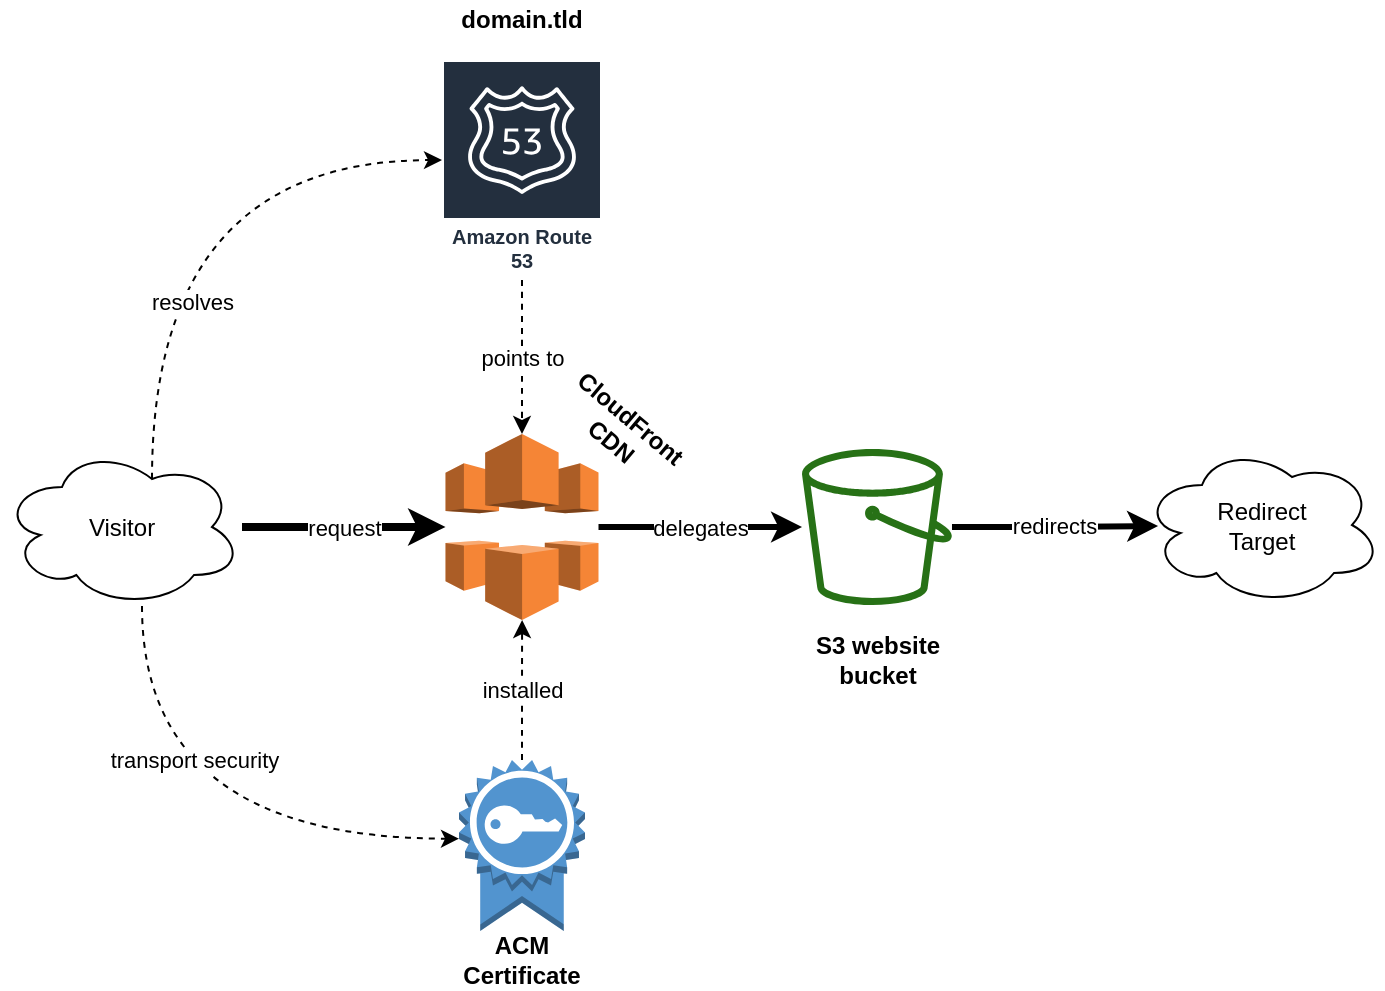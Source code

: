 <mxfile version="19.0.3" type="device"><diagram id="bLdFYKf2IllCLvch3lh3" name="Page-1"><mxGraphModel dx="946" dy="580" grid="1" gridSize="10" guides="1" tooltips="1" connect="1" arrows="1" fold="1" page="1" pageScale="1" pageWidth="827" pageHeight="1169" math="0" shadow="0"><root><mxCell id="0"/><mxCell id="1" parent="0"/><mxCell id="6JAY0YmDQmXM1WL01zPf-9" value="points to" style="edgeStyle=orthogonalEdgeStyle;curved=1;rounded=0;orthogonalLoop=1;jettySize=auto;html=1;entryX=0.5;entryY=0;entryDx=0;entryDy=0;entryPerimeter=0;dashed=1;" parent="1" source="6JAY0YmDQmXM1WL01zPf-2" target="6JAY0YmDQmXM1WL01zPf-4" edge="1"><mxGeometry relative="1" as="geometry"/></mxCell><mxCell id="6JAY0YmDQmXM1WL01zPf-2" value="Amazon Route 53" style="outlineConnect=0;fontColor=#232F3E;gradientColor=none;strokeColor=#ffffff;fillColor=#232F3E;dashed=0;verticalLabelPosition=middle;verticalAlign=bottom;align=center;html=1;whiteSpace=wrap;fontSize=10;fontStyle=1;spacing=3;shape=mxgraph.aws4.productIcon;prIcon=mxgraph.aws4.route_53;" parent="1" vertex="1"><mxGeometry x="220" y="30" width="80" height="110" as="geometry"/></mxCell><mxCell id="6JAY0YmDQmXM1WL01zPf-13" value="installed" style="edgeStyle=orthogonalEdgeStyle;curved=1;rounded=0;orthogonalLoop=1;jettySize=auto;html=1;dashed=1;" parent="1" source="6JAY0YmDQmXM1WL01zPf-3" target="6JAY0YmDQmXM1WL01zPf-4" edge="1"><mxGeometry relative="1" as="geometry"/></mxCell><mxCell id="6JAY0YmDQmXM1WL01zPf-3" value="" style="outlineConnect=0;dashed=0;verticalLabelPosition=bottom;verticalAlign=top;align=center;html=1;shape=mxgraph.aws3.certificate;fillColor=#5294CF;gradientColor=none;" parent="1" vertex="1"><mxGeometry x="228.5" y="380" width="63" height="85.5" as="geometry"/></mxCell><mxCell id="6JAY0YmDQmXM1WL01zPf-18" value="delegates" style="edgeStyle=orthogonalEdgeStyle;curved=1;rounded=0;orthogonalLoop=1;jettySize=auto;html=1;strokeWidth=3;" parent="1" source="6JAY0YmDQmXM1WL01zPf-4" target="6JAY0YmDQmXM1WL01zPf-5" edge="1"><mxGeometry relative="1" as="geometry"/></mxCell><mxCell id="6JAY0YmDQmXM1WL01zPf-4" value="" style="outlineConnect=0;dashed=0;verticalLabelPosition=bottom;verticalAlign=top;align=center;html=1;shape=mxgraph.aws3.cloudfront;fillColor=#F58536;gradientColor=none;" parent="1" vertex="1"><mxGeometry x="221.75" y="217" width="76.5" height="93" as="geometry"/></mxCell><mxCell id="6JAY0YmDQmXM1WL01zPf-5" value="" style="outlineConnect=0;fontColor=#232F3E;gradientColor=none;fillColor=#277116;strokeColor=none;dashed=0;verticalLabelPosition=bottom;verticalAlign=top;align=center;html=1;fontSize=12;fontStyle=0;aspect=fixed;pointerEvents=1;shape=mxgraph.aws4.bucket;" parent="1" vertex="1"><mxGeometry x="400" y="224.5" width="75" height="78" as="geometry"/></mxCell><mxCell id="6JAY0YmDQmXM1WL01zPf-8" style="edgeStyle=orthogonalEdgeStyle;curved=1;rounded=0;orthogonalLoop=1;jettySize=auto;html=1;exitX=0.625;exitY=0.2;exitDx=0;exitDy=0;exitPerimeter=0;entryX=0;entryY=0.455;entryDx=0;entryDy=0;entryPerimeter=0;dashed=1;" parent="1" source="6JAY0YmDQmXM1WL01zPf-6" target="6JAY0YmDQmXM1WL01zPf-2" edge="1"><mxGeometry relative="1" as="geometry"><mxPoint x="70" y="60" as="targetPoint"/><Array as="points"><mxPoint x="75" y="80"/></Array></mxGeometry></mxCell><mxCell id="6JAY0YmDQmXM1WL01zPf-11" value="resolves" style="edgeLabel;html=1;align=center;verticalAlign=middle;resizable=0;points=[];" parent="6JAY0YmDQmXM1WL01zPf-8" vertex="1" connectable="0"><mxGeometry x="-0.42" y="-20" relative="1" as="geometry"><mxPoint as="offset"/></mxGeometry></mxCell><mxCell id="6JAY0YmDQmXM1WL01zPf-10" value="request" style="edgeStyle=orthogonalEdgeStyle;curved=1;rounded=0;orthogonalLoop=1;jettySize=auto;html=1;entryX=0;entryY=0.5;entryDx=0;entryDy=0;entryPerimeter=0;strokeWidth=4;" parent="1" source="6JAY0YmDQmXM1WL01zPf-6" target="6JAY0YmDQmXM1WL01zPf-4" edge="1"><mxGeometry relative="1" as="geometry"/></mxCell><mxCell id="6JAY0YmDQmXM1WL01zPf-12" style="edgeStyle=orthogonalEdgeStyle;curved=1;rounded=0;orthogonalLoop=1;jettySize=auto;html=1;entryX=0;entryY=0.46;entryDx=0;entryDy=0;entryPerimeter=0;dashed=1;" parent="1" source="6JAY0YmDQmXM1WL01zPf-6" target="6JAY0YmDQmXM1WL01zPf-3" edge="1"><mxGeometry relative="1" as="geometry"><Array as="points"><mxPoint x="70" y="419"/></Array></mxGeometry></mxCell><mxCell id="6JAY0YmDQmXM1WL01zPf-14" value="transport security" style="edgeLabel;html=1;align=center;verticalAlign=middle;resizable=0;points=[];" parent="6JAY0YmDQmXM1WL01zPf-12" vertex="1" connectable="0"><mxGeometry x="-0.445" y="26" relative="1" as="geometry"><mxPoint as="offset"/></mxGeometry></mxCell><mxCell id="6JAY0YmDQmXM1WL01zPf-6" value="Visitor" style="ellipse;shape=cloud;whiteSpace=wrap;html=1;" parent="1" vertex="1"><mxGeometry y="223.5" width="120" height="80" as="geometry"/></mxCell><mxCell id="6JAY0YmDQmXM1WL01zPf-15" value="ACM&lt;br&gt;Certificate" style="text;html=1;strokeColor=none;fillColor=none;align=center;verticalAlign=middle;whiteSpace=wrap;rounded=0;fontStyle=1" parent="1" vertex="1"><mxGeometry x="210" y="470" width="100" height="20" as="geometry"/></mxCell><mxCell id="6JAY0YmDQmXM1WL01zPf-17" value="domain.tld" style="text;html=1;strokeColor=none;fillColor=none;align=center;verticalAlign=middle;whiteSpace=wrap;rounded=0;fontStyle=1" parent="1" vertex="1"><mxGeometry x="210" width="100" height="20" as="geometry"/></mxCell><mxCell id="6JAY0YmDQmXM1WL01zPf-19" value="S3 website bucket" style="text;html=1;strokeColor=none;fillColor=none;align=center;verticalAlign=middle;whiteSpace=wrap;rounded=0;fontStyle=1" parent="1" vertex="1"><mxGeometry x="387.5" y="320" width="100" height="20" as="geometry"/></mxCell><mxCell id="6JAY0YmDQmXM1WL01zPf-21" value="CloudFront&lt;br&gt;CDN" style="text;html=1;strokeColor=none;fillColor=none;align=center;verticalAlign=middle;whiteSpace=wrap;rounded=0;fontStyle=1;rotation=40;" parent="1" vertex="1"><mxGeometry x="260" y="204.5" width="100" height="20" as="geometry"/></mxCell><mxCell id="9rsy0Gx31IDQN40hJhpB-1" value="Redirect&lt;br&gt;Target" style="ellipse;shape=cloud;whiteSpace=wrap;html=1;" vertex="1" parent="1"><mxGeometry x="570" y="222.5" width="120" height="80" as="geometry"/></mxCell><mxCell id="9rsy0Gx31IDQN40hJhpB-4" value="redirects" style="edgeStyle=orthogonalEdgeStyle;curved=1;rounded=0;orthogonalLoop=1;jettySize=auto;html=1;strokeWidth=3;entryX=0.067;entryY=0.506;entryDx=0;entryDy=0;entryPerimeter=0;" edge="1" parent="1" source="6JAY0YmDQmXM1WL01zPf-5" target="9rsy0Gx31IDQN40hJhpB-1"><mxGeometry relative="1" as="geometry"><mxPoint x="500" y="273.5" as="sourcePoint"/><mxPoint x="601.757" y="273.5" as="targetPoint"/></mxGeometry></mxCell></root></mxGraphModel></diagram></mxfile>